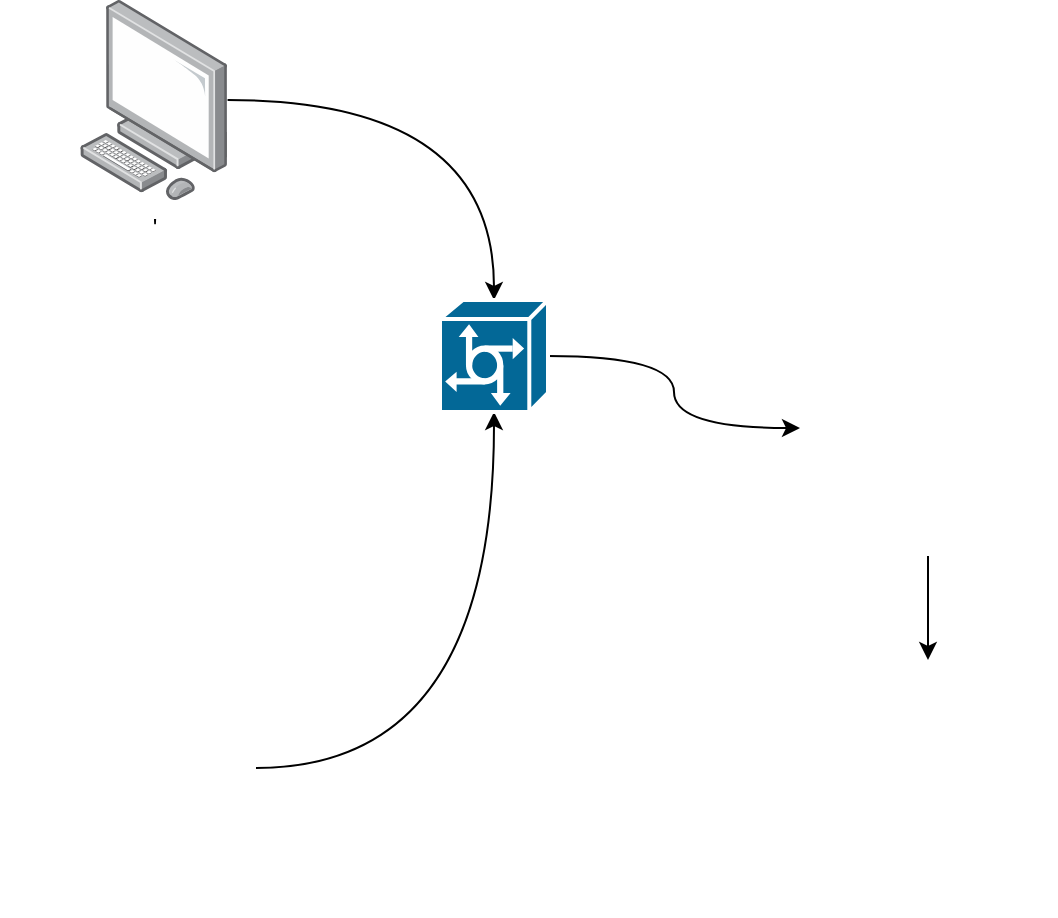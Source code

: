<mxfile version="12.5.3" type="device" pages="6"><diagram id="4cpZPjGZq3TiAyezi-cr" name="Application"><mxGraphModel dx="1111" dy="939" grid="1" gridSize="10" guides="1" tooltips="1" connect="1" arrows="1" fold="1" page="1" pageScale="1" pageWidth="1100" pageHeight="850" math="0" shadow="0"><root><mxCell id="0"/><mxCell id="1" parent="0"/><mxCell id="kMudL8b2h6CHNtcrSZ89-3" value="" style="shape=image;html=1;verticalAlign=top;verticalLabelPosition=bottom;labelBackgroundColor=#ffffff;imageAspect=0;aspect=fixed;image=https://cdn2.iconfinder.com/data/icons/space-82/64/space-rover-1-128.png" parent="1" vertex="1"><mxGeometry x="660" y="480.0" width="128" height="128" as="geometry"/></mxCell><mxCell id="kMudL8b2h6CHNtcrSZ89-4" value="" style="shape=image;html=1;verticalAlign=top;verticalLabelPosition=bottom;labelBackgroundColor=#ffffff;imageAspect=0;aspect=fixed;image=https://cdn3.iconfinder.com/data/icons/electronic-devices-vol-1-1/36/chip_circuit_ic_microchip_microprocessor_semiconductor_integratedcircuit-128.png" parent="1" vertex="1"><mxGeometry x="660" y="300" width="128" height="128" as="geometry"/></mxCell><mxCell id="kMudL8b2h6CHNtcrSZ89-5" value="'" style="points=[];aspect=fixed;html=1;align=center;shadow=0;dashed=0;image;image=img/lib/allied_telesis/computer_and_terminals/Personal_Computer.svg;" parent="1" vertex="1"><mxGeometry x="300" y="150" width="73.79" height="100" as="geometry"/></mxCell><mxCell id="-sv8Ajw6VL4TCim2Wdfr-4" style="edgeStyle=orthogonalEdgeStyle;rounded=0;orthogonalLoop=1;jettySize=auto;html=1;exitX=1;exitY=0.5;exitDx=0;exitDy=0;entryX=0.5;entryY=1;entryDx=0;entryDy=0;entryPerimeter=0;curved=1;" edge="1" parent="1" source="kMudL8b2h6CHNtcrSZ89-7" target="-sv8Ajw6VL4TCim2Wdfr-3"><mxGeometry relative="1" as="geometry"/></mxCell><mxCell id="kMudL8b2h6CHNtcrSZ89-7" value="" style="shape=image;html=1;verticalAlign=top;verticalLabelPosition=bottom;labelBackgroundColor=#ffffff;imageAspect=0;aspect=fixed;image=https://cdn2.iconfinder.com/data/icons/Mobile_Device_Icons_by_pierocksmysocks/Mobile%20Device%20Icons%20128/HP%20Ipaq%20211.png" parent="1" vertex="1"><mxGeometry x="260" y="470" width="128" height="128" as="geometry"/></mxCell><mxCell id="kMudL8b2h6CHNtcrSZ89-13" value="" style="edgeStyle=orthogonalEdgeStyle;endArrow=classic;html=1;entryX=0.5;entryY=0;entryDx=0;entryDy=0;curved=1;entryPerimeter=0;" parent="1" source="kMudL8b2h6CHNtcrSZ89-5" target="-sv8Ajw6VL4TCim2Wdfr-3" edge="1"><mxGeometry width="50" height="50" relative="1" as="geometry"><mxPoint x="470" y="253.29" as="sourcePoint"/><mxPoint x="610" y="211.29" as="targetPoint"/></mxGeometry></mxCell><mxCell id="kMudL8b2h6CHNtcrSZ89-20" value="" style="endArrow=classic;html=1;exitX=0.5;exitY=1;exitDx=0;exitDy=0;" parent="1" source="kMudL8b2h6CHNtcrSZ89-4" target="kMudL8b2h6CHNtcrSZ89-3" edge="1"><mxGeometry width="50" height="50" relative="1" as="geometry"><mxPoint x="980" y="503.29" as="sourcePoint"/><mxPoint x="1030" y="453.29" as="targetPoint"/></mxGeometry></mxCell><mxCell id="-sv8Ajw6VL4TCim2Wdfr-5" style="edgeStyle=orthogonalEdgeStyle;curved=1;rounded=0;orthogonalLoop=1;jettySize=auto;html=1;exitX=1;exitY=0.5;exitDx=0;exitDy=0;exitPerimeter=0;entryX=0;entryY=0.5;entryDx=0;entryDy=0;" edge="1" parent="1" source="-sv8Ajw6VL4TCim2Wdfr-3" target="kMudL8b2h6CHNtcrSZ89-4"><mxGeometry relative="1" as="geometry"/></mxCell><mxCell id="-sv8Ajw6VL4TCim2Wdfr-3" value="" style="shape=mxgraph.cisco.servers.communications_server;html=1;dashed=0;fillColor=#036897;strokeColor=#ffffff;strokeWidth=2;verticalLabelPosition=bottom;verticalAlign=top" vertex="1" parent="1"><mxGeometry x="480" y="300" width="54" height="56" as="geometry"/></mxCell></root></mxGraphModel></diagram><diagram id="SfC-1FWrkXJh3bf3Yesm" name="Firmware Relation"><mxGraphModel dx="778" dy="657" grid="1" gridSize="10" guides="1" tooltips="1" connect="1" arrows="1" fold="1" page="1" pageScale="1" pageWidth="1100" pageHeight="850" math="0" shadow="0"><root><mxCell id="MqbavZVB2ifc53KsDoMr-0"/><mxCell id="MqbavZVB2ifc53KsDoMr-1" parent="MqbavZVB2ifc53KsDoMr-0"/><mxCell id="MqbavZVB2ifc53KsDoMr-4" style="edgeStyle=orthogonalEdgeStyle;rounded=0;orthogonalLoop=1;jettySize=auto;html=1;exitX=0.5;exitY=1;exitDx=0;exitDy=0;entryX=0.5;entryY=0;entryDx=0;entryDy=0;" parent="MqbavZVB2ifc53KsDoMr-1" source="MqbavZVB2ifc53KsDoMr-2" target="MqbavZVB2ifc53KsDoMr-3" edge="1"><mxGeometry relative="1" as="geometry"/></mxCell><mxCell id="MqbavZVB2ifc53KsDoMr-2" value="Rover_Server" style="rounded=1;whiteSpace=wrap;html=1;fillColor=#dae8fc;strokeColor=#6c8ebf;gradientColor=#ffffff;" parent="MqbavZVB2ifc53KsDoMr-1" vertex="1"><mxGeometry x="490" y="240" width="120" height="60" as="geometry"/></mxCell><mxCell id="MqbavZVB2ifc53KsDoMr-7" style="edgeStyle=orthogonalEdgeStyle;rounded=0;orthogonalLoop=1;jettySize=auto;html=1;exitX=0;exitY=0.75;exitDx=0;exitDy=0;entryX=0.5;entryY=0;entryDx=0;entryDy=0;curved=1;" parent="MqbavZVB2ifc53KsDoMr-1" source="MqbavZVB2ifc53KsDoMr-3" target="MqbavZVB2ifc53KsDoMr-5" edge="1"><mxGeometry relative="1" as="geometry"/></mxCell><mxCell id="MqbavZVB2ifc53KsDoMr-8" style="edgeStyle=orthogonalEdgeStyle;rounded=0;orthogonalLoop=1;jettySize=auto;html=1;exitX=1;exitY=0.75;exitDx=0;exitDy=0;curved=1;" parent="MqbavZVB2ifc53KsDoMr-1" source="MqbavZVB2ifc53KsDoMr-3" target="MqbavZVB2ifc53KsDoMr-6" edge="1"><mxGeometry relative="1" as="geometry"/></mxCell><mxCell id="MqbavZVB2ifc53KsDoMr-3" value="Rover_Manager" style="rounded=1;whiteSpace=wrap;html=1;fillColor=#d5e8d4;strokeColor=#82b366;gradientColor=#ffffff;" parent="MqbavZVB2ifc53KsDoMr-1" vertex="1"><mxGeometry x="490" y="370" width="120" height="60" as="geometry"/></mxCell><mxCell id="MqbavZVB2ifc53KsDoMr-5" value="Rover_Motor_Control" style="rounded=1;whiteSpace=wrap;html=1;fillColor=#f8cecc;strokeColor=#b85450;gradientColor=#ffffff;" parent="MqbavZVB2ifc53KsDoMr-1" vertex="1"><mxGeometry x="300" y="530" width="120" height="60" as="geometry"/></mxCell><mxCell id="MqbavZVB2ifc53KsDoMr-6" value="Rover_Servo_Control" style="rounded=1;whiteSpace=wrap;html=1;fillColor=#e1d5e7;strokeColor=#9673a6;gradientColor=#ffffff;" parent="MqbavZVB2ifc53KsDoMr-1" vertex="1"><mxGeometry x="700" y="530" width="120" height="60" as="geometry"/></mxCell><mxCell id="MqbavZVB2ifc53KsDoMr-11" style="edgeStyle=orthogonalEdgeStyle;rounded=0;orthogonalLoop=1;jettySize=auto;html=1;exitX=1;exitY=0;exitDx=0;exitDy=0;entryX=0.5;entryY=0;entryDx=0;entryDy=0;curved=1;" parent="MqbavZVB2ifc53KsDoMr-1" source="MqbavZVB2ifc53KsDoMr-9" target="MqbavZVB2ifc53KsDoMr-2" edge="1"><mxGeometry relative="1" as="geometry"/></mxCell><mxCell id="MqbavZVB2ifc53KsDoMr-9" value="" style="shape=image;html=1;verticalAlign=top;verticalLabelPosition=bottom;labelBackgroundColor=#ffffff;imageAspect=0;aspect=fixed;image=https://cdn1.iconfinder.com/data/icons/science-technology-outline-24-px/24/Electrical_plug_plug_plug_connector_plug_in_power_plug-128.png;direction=east;rotation=45;" parent="MqbavZVB2ifc53KsDoMr-1" vertex="1"><mxGeometry x="230" y="120" width="128" height="128" as="geometry"/></mxCell><mxCell id="MqbavZVB2ifc53KsDoMr-12" value="Connection Socket" style="text;html=1;strokeColor=none;fillColor=none;align=center;verticalAlign=middle;whiteSpace=wrap;rounded=0;" parent="MqbavZVB2ifc53KsDoMr-1" vertex="1"><mxGeometry x="223.5" y="90" width="141" height="40" as="geometry"/></mxCell></root></mxGraphModel></diagram><diagram id="846ZEzexgVYHyn_lwq5N" name="Launch System Relation"><mxGraphModel dx="778" dy="691" grid="1" gridSize="10" guides="1" tooltips="1" connect="1" arrows="1" fold="1" page="1" pageScale="1" pageWidth="1100" pageHeight="850" math="0" shadow="0"><root><mxCell id="swJ0Np1b-310WIUzsD30-0"/><mxCell id="swJ0Np1b-310WIUzsD30-1" parent="swJ0Np1b-310WIUzsD30-0"/><mxCell id="swJ0Np1b-310WIUzsD30-9" style="edgeStyle=orthogonalEdgeStyle;rounded=0;orthogonalLoop=1;jettySize=auto;html=1;exitX=0.25;exitY=1;exitDx=0;exitDy=0;entryX=0.5;entryY=0;entryDx=0;entryDy=0;curved=1;" edge="1" parent="swJ0Np1b-310WIUzsD30-1" source="swJ0Np1b-310WIUzsD30-2" target="swJ0Np1b-310WIUzsD30-5"><mxGeometry relative="1" as="geometry"/></mxCell><mxCell id="swJ0Np1b-310WIUzsD30-10" style="edgeStyle=orthogonalEdgeStyle;rounded=0;orthogonalLoop=1;jettySize=auto;html=1;exitX=0.75;exitY=1;exitDx=0;exitDy=0;entryX=0.5;entryY=0;entryDx=0;entryDy=0;curved=1;" edge="1" parent="swJ0Np1b-310WIUzsD30-1" source="swJ0Np1b-310WIUzsD30-2" target="swJ0Np1b-310WIUzsD30-6"><mxGeometry relative="1" as="geometry"/></mxCell><mxCell id="swJ0Np1b-310WIUzsD30-11" style="edgeStyle=orthogonalEdgeStyle;rounded=0;orthogonalLoop=1;jettySize=auto;html=1;exitX=1;exitY=0.75;exitDx=0;exitDy=0;entryX=0.5;entryY=0;entryDx=0;entryDy=0;curved=1;" edge="1" parent="swJ0Np1b-310WIUzsD30-1" source="swJ0Np1b-310WIUzsD30-2" target="swJ0Np1b-310WIUzsD30-7"><mxGeometry relative="1" as="geometry"/></mxCell><mxCell id="swJ0Np1b-310WIUzsD30-12" style="edgeStyle=orthogonalEdgeStyle;rounded=0;orthogonalLoop=1;jettySize=auto;html=1;exitX=0;exitY=0.75;exitDx=0;exitDy=0;entryX=0.5;entryY=0;entryDx=0;entryDy=0;curved=1;" edge="1" parent="swJ0Np1b-310WIUzsD30-1" source="swJ0Np1b-310WIUzsD30-2" target="swJ0Np1b-310WIUzsD30-4"><mxGeometry relative="1" as="geometry"/></mxCell><mxCell id="swJ0Np1b-310WIUzsD30-2" value="rover_launch" style="rounded=1;whiteSpace=wrap;html=1;fillColor=#60a917;strokeColor=#2D7600;fontColor=#ffffff;gradientColor=#ffffff;" vertex="1" parent="swJ0Np1b-310WIUzsD30-1"><mxGeometry x="360" y="150" width="120" height="60" as="geometry"/></mxCell><mxCell id="swJ0Np1b-310WIUzsD30-4" value="rover_motor_control" style="rounded=1;whiteSpace=wrap;html=1;fillColor=#aa00ff;strokeColor=#7700CC;fontColor=#ffffff;gradientColor=#ffffff;" vertex="1" parent="swJ0Np1b-310WIUzsD30-1"><mxGeometry x="110" y="310" width="120" height="60" as="geometry"/></mxCell><mxCell id="swJ0Np1b-310WIUzsD30-5" value="rover_servo_control" style="rounded=1;whiteSpace=wrap;html=1;fillColor=#1ba1e2;strokeColor=#006EAF;fontColor=#ffffff;gradientColor=#ffffff;" vertex="1" parent="swJ0Np1b-310WIUzsD30-1"><mxGeometry x="280" y="310" width="120" height="60" as="geometry"/></mxCell><mxCell id="swJ0Np1b-310WIUzsD30-6" value="rover_manager" style="rounded=1;whiteSpace=wrap;html=1;fillColor=#0050ef;strokeColor=#001DBC;fontColor=#ffffff;gradientColor=#ffffff;" vertex="1" parent="swJ0Np1b-310WIUzsD30-1"><mxGeometry x="450" y="310" width="120" height="60" as="geometry"/></mxCell><mxCell id="swJ0Np1b-310WIUzsD30-7" value="rover_server" style="rounded=1;whiteSpace=wrap;html=1;fillColor=#008a00;strokeColor=#005700;fontColor=#ffffff;gradientColor=#ffffff;" vertex="1" parent="swJ0Np1b-310WIUzsD30-1"><mxGeometry x="620" y="310" width="120" height="60" as="geometry"/></mxCell><mxCell id="swJ0Np1b-310WIUzsD30-13" value="1" style="text;html=1;strokeColor=none;fillColor=none;align=center;verticalAlign=middle;whiteSpace=wrap;rounded=0;" vertex="1" parent="swJ0Np1b-310WIUzsD30-1"><mxGeometry x="300" y="170" width="40" height="20" as="geometry"/></mxCell><mxCell id="swJ0Np1b-310WIUzsD30-14" value="2" style="text;html=1;strokeColor=none;fillColor=none;align=center;verticalAlign=middle;whiteSpace=wrap;rounded=0;" vertex="1" parent="swJ0Np1b-310WIUzsD30-1"><mxGeometry x="340" y="230" width="40" height="20" as="geometry"/></mxCell><mxCell id="swJ0Np1b-310WIUzsD30-15" value="3" style="text;html=1;strokeColor=none;fillColor=none;align=center;verticalAlign=middle;whiteSpace=wrap;rounded=0;" vertex="1" parent="swJ0Np1b-310WIUzsD30-1"><mxGeometry x="450" y="230" width="40" height="20" as="geometry"/></mxCell><mxCell id="swJ0Np1b-310WIUzsD30-16" value="4" style="text;html=1;strokeColor=none;fillColor=none;align=center;verticalAlign=middle;whiteSpace=wrap;rounded=0;" vertex="1" parent="swJ0Np1b-310WIUzsD30-1"><mxGeometry x="500" y="170" width="40" height="20" as="geometry"/></mxCell><mxCell id="swJ0Np1b-310WIUzsD30-17" value="&lt;h1&gt;Launch&lt;/h1&gt;&lt;p&gt;The numbers represent launch order&lt;/p&gt;" style="text;html=1;strokeColor=none;fillColor=none;spacing=5;spacingTop=-20;whiteSpace=wrap;overflow=hidden;rounded=0;" vertex="1" parent="swJ0Np1b-310WIUzsD30-1"><mxGeometry x="90" y="30" width="190" height="120" as="geometry"/></mxCell></root></mxGraphModel></diagram><diagram id="XybCDuRAA7R08jf1_r7S" name="Unlanuch System relation"><mxGraphModel dx="778" dy="691" grid="1" gridSize="10" guides="1" tooltips="1" connect="1" arrows="1" fold="1" page="1" pageScale="1" pageWidth="1100" pageHeight="850" math="0" shadow="0"><root><mxCell id="rNasGqfBldYxt7J8_gPF-0"/><mxCell id="rNasGqfBldYxt7J8_gPF-1" parent="rNasGqfBldYxt7J8_gPF-0"/><mxCell id="WBNAUFjzzUz7pvDxt7cT-0" style="edgeStyle=orthogonalEdgeStyle;rounded=0;orthogonalLoop=1;jettySize=auto;html=1;exitX=0.25;exitY=1;exitDx=0;exitDy=0;entryX=0.5;entryY=0;entryDx=0;entryDy=0;curved=1;" edge="1" source="WBNAUFjzzUz7pvDxt7cT-4" target="WBNAUFjzzUz7pvDxt7cT-6" parent="rNasGqfBldYxt7J8_gPF-1"><mxGeometry relative="1" as="geometry"/></mxCell><mxCell id="WBNAUFjzzUz7pvDxt7cT-1" style="edgeStyle=orthogonalEdgeStyle;rounded=0;orthogonalLoop=1;jettySize=auto;html=1;exitX=0.75;exitY=1;exitDx=0;exitDy=0;entryX=0.5;entryY=0;entryDx=0;entryDy=0;curved=1;" edge="1" source="WBNAUFjzzUz7pvDxt7cT-4" target="WBNAUFjzzUz7pvDxt7cT-7" parent="rNasGqfBldYxt7J8_gPF-1"><mxGeometry relative="1" as="geometry"/></mxCell><mxCell id="WBNAUFjzzUz7pvDxt7cT-2" style="edgeStyle=orthogonalEdgeStyle;rounded=0;orthogonalLoop=1;jettySize=auto;html=1;exitX=1;exitY=0.75;exitDx=0;exitDy=0;entryX=0.5;entryY=0;entryDx=0;entryDy=0;curved=1;" edge="1" source="WBNAUFjzzUz7pvDxt7cT-4" target="WBNAUFjzzUz7pvDxt7cT-8" parent="rNasGqfBldYxt7J8_gPF-1"><mxGeometry relative="1" as="geometry"/></mxCell><mxCell id="WBNAUFjzzUz7pvDxt7cT-3" style="edgeStyle=orthogonalEdgeStyle;rounded=0;orthogonalLoop=1;jettySize=auto;html=1;exitX=0;exitY=0.75;exitDx=0;exitDy=0;entryX=0.5;entryY=0;entryDx=0;entryDy=0;curved=1;" edge="1" source="WBNAUFjzzUz7pvDxt7cT-4" target="WBNAUFjzzUz7pvDxt7cT-5" parent="rNasGqfBldYxt7J8_gPF-1"><mxGeometry relative="1" as="geometry"/></mxCell><mxCell id="WBNAUFjzzUz7pvDxt7cT-4" value="rover_unlaunch" style="rounded=1;whiteSpace=wrap;html=1;fillColor=#60a917;strokeColor=#2D7600;fontColor=#ffffff;gradientColor=#ffffff;" vertex="1" parent="rNasGqfBldYxt7J8_gPF-1"><mxGeometry x="360" y="210" width="120" height="60" as="geometry"/></mxCell><mxCell id="WBNAUFjzzUz7pvDxt7cT-5" value="rover_motor_control" style="rounded=1;whiteSpace=wrap;html=1;fillColor=#aa00ff;strokeColor=#7700CC;fontColor=#ffffff;gradientColor=#ffffff;" vertex="1" parent="rNasGqfBldYxt7J8_gPF-1"><mxGeometry x="110" y="370" width="120" height="60" as="geometry"/></mxCell><mxCell id="WBNAUFjzzUz7pvDxt7cT-6" value="rover_servo_control" style="rounded=1;whiteSpace=wrap;html=1;fillColor=#1ba1e2;strokeColor=#006EAF;fontColor=#ffffff;gradientColor=#ffffff;" vertex="1" parent="rNasGqfBldYxt7J8_gPF-1"><mxGeometry x="280" y="370" width="120" height="60" as="geometry"/></mxCell><mxCell id="WBNAUFjzzUz7pvDxt7cT-7" value="rover_manager" style="rounded=1;whiteSpace=wrap;html=1;fillColor=#0050ef;strokeColor=#001DBC;fontColor=#ffffff;gradientColor=#ffffff;" vertex="1" parent="rNasGqfBldYxt7J8_gPF-1"><mxGeometry x="450" y="370" width="120" height="60" as="geometry"/></mxCell><mxCell id="WBNAUFjzzUz7pvDxt7cT-8" value="rover_server" style="rounded=1;whiteSpace=wrap;html=1;fillColor=#008a00;strokeColor=#005700;fontColor=#ffffff;gradientColor=#ffffff;" vertex="1" parent="rNasGqfBldYxt7J8_gPF-1"><mxGeometry x="620" y="370" width="120" height="60" as="geometry"/></mxCell><mxCell id="WBNAUFjzzUz7pvDxt7cT-9" value="1" style="text;html=1;strokeColor=none;fillColor=none;align=center;verticalAlign=middle;whiteSpace=wrap;rounded=0;" vertex="1" parent="rNasGqfBldYxt7J8_gPF-1"><mxGeometry x="300" y="230" width="40" height="20" as="geometry"/></mxCell><mxCell id="WBNAUFjzzUz7pvDxt7cT-10" value="2" style="text;html=1;strokeColor=none;fillColor=none;align=center;verticalAlign=middle;whiteSpace=wrap;rounded=0;" vertex="1" parent="rNasGqfBldYxt7J8_gPF-1"><mxGeometry x="340" y="290" width="40" height="20" as="geometry"/></mxCell><mxCell id="WBNAUFjzzUz7pvDxt7cT-11" value="3" style="text;html=1;strokeColor=none;fillColor=none;align=center;verticalAlign=middle;whiteSpace=wrap;rounded=0;" vertex="1" parent="rNasGqfBldYxt7J8_gPF-1"><mxGeometry x="450" y="290" width="40" height="20" as="geometry"/></mxCell><mxCell id="WBNAUFjzzUz7pvDxt7cT-12" value="4" style="text;html=1;strokeColor=none;fillColor=none;align=center;verticalAlign=middle;whiteSpace=wrap;rounded=0;" vertex="1" parent="rNasGqfBldYxt7J8_gPF-1"><mxGeometry x="500" y="230" width="40" height="20" as="geometry"/></mxCell><mxCell id="WBNAUFjzzUz7pvDxt7cT-13" value="&lt;h1&gt;Unlaunch&lt;/h1&gt;&lt;p&gt;The numbers represent unlaunch order&lt;/p&gt;" style="text;html=1;strokeColor=none;fillColor=none;spacing=5;spacingTop=-20;whiteSpace=wrap;overflow=hidden;rounded=0;" vertex="1" parent="rNasGqfBldYxt7J8_gPF-1"><mxGeometry x="90" y="90" width="190" height="120" as="geometry"/></mxCell></root></mxGraphModel></diagram><diagram id="I3aUJKuN7oxw_ZxVrlTf" name="Manager relation"><mxGraphModel dx="778" dy="691" grid="1" gridSize="10" guides="1" tooltips="1" connect="1" arrows="1" fold="1" page="1" pageScale="1" pageWidth="1100" pageHeight="850" math="0" shadow="0"><root><mxCell id="GF68hpaA_ZAmLrn9rNeO-0"/><mxCell id="GF68hpaA_ZAmLrn9rNeO-1" parent="GF68hpaA_ZAmLrn9rNeO-0"/><mxCell id="GF68hpaA_ZAmLrn9rNeO-6" style="edgeStyle=orthogonalEdgeStyle;curved=1;rounded=0;orthogonalLoop=1;jettySize=auto;html=1;exitX=0.5;exitY=0;exitDx=0;exitDy=0;entryX=0.5;entryY=1;entryDx=0;entryDy=0;" edge="1" parent="GF68hpaA_ZAmLrn9rNeO-1" source="GF68hpaA_ZAmLrn9rNeO-2" target="GF68hpaA_ZAmLrn9rNeO-4"><mxGeometry relative="1" as="geometry"/></mxCell><mxCell id="GF68hpaA_ZAmLrn9rNeO-10" style="edgeStyle=orthogonalEdgeStyle;curved=1;rounded=0;orthogonalLoop=1;jettySize=auto;html=1;exitX=0.5;exitY=1;exitDx=0;exitDy=0;entryX=0.5;entryY=0;entryDx=0;entryDy=0;" edge="1" parent="GF68hpaA_ZAmLrn9rNeO-1" source="GF68hpaA_ZAmLrn9rNeO-2" target="GF68hpaA_ZAmLrn9rNeO-8"><mxGeometry relative="1" as="geometry"/></mxCell><mxCell id="GF68hpaA_ZAmLrn9rNeO-11" style="edgeStyle=orthogonalEdgeStyle;curved=1;rounded=0;orthogonalLoop=1;jettySize=auto;html=1;exitX=1;exitY=0.5;exitDx=0;exitDy=0;entryX=0.5;entryY=0;entryDx=0;entryDy=0;" edge="1" parent="GF68hpaA_ZAmLrn9rNeO-1" source="GF68hpaA_ZAmLrn9rNeO-2" target="GF68hpaA_ZAmLrn9rNeO-9"><mxGeometry relative="1" as="geometry"/></mxCell><mxCell id="GF68hpaA_ZAmLrn9rNeO-17" style="edgeStyle=orthogonalEdgeStyle;curved=1;rounded=0;orthogonalLoop=1;jettySize=auto;html=1;exitX=0;exitY=0.5;exitDx=0;exitDy=0;entryX=1;entryY=0.5;entryDx=0;entryDy=0;" edge="1" parent="GF68hpaA_ZAmLrn9rNeO-1" source="GF68hpaA_ZAmLrn9rNeO-2" target="GF68hpaA_ZAmLrn9rNeO-16"><mxGeometry relative="1" as="geometry"/></mxCell><mxCell id="GF68hpaA_ZAmLrn9rNeO-2" value="rover_manager" style="rounded=1;whiteSpace=wrap;html=1;gradientColor=#d5739d;fillColor=#e6d0de;strokeColor=#996185;" vertex="1" parent="GF68hpaA_ZAmLrn9rNeO-1"><mxGeometry x="320" y="300" width="120" height="60" as="geometry"/></mxCell><mxCell id="GF68hpaA_ZAmLrn9rNeO-3" value="Shared Memory" style="rounded=0;whiteSpace=wrap;html=1;gradientColor=#97d077;fillColor=#d5e8d4;strokeColor=#82b366;" vertex="1" parent="GF68hpaA_ZAmLrn9rNeO-1"><mxGeometry x="170" y="410" width="120" height="60" as="geometry"/></mxCell><mxCell id="GF68hpaA_ZAmLrn9rNeO-4" value="Queue Buffer" style="rounded=0;whiteSpace=wrap;html=1;gradientColor=#ea6b66;fillColor=#f8cecc;strokeColor=#b85450;" vertex="1" parent="GF68hpaA_ZAmLrn9rNeO-1"><mxGeometry x="320" y="160" width="120" height="60" as="geometry"/></mxCell><mxCell id="GF68hpaA_ZAmLrn9rNeO-12" style="edgeStyle=orthogonalEdgeStyle;curved=1;rounded=0;orthogonalLoop=1;jettySize=auto;html=1;exitX=0.5;exitY=1;exitDx=0;exitDy=0;entryX=0.75;entryY=1;entryDx=0;entryDy=0;" edge="1" parent="GF68hpaA_ZAmLrn9rNeO-1" source="GF68hpaA_ZAmLrn9rNeO-8" target="GF68hpaA_ZAmLrn9rNeO-3"><mxGeometry relative="1" as="geometry"/></mxCell><mxCell id="GF68hpaA_ZAmLrn9rNeO-8" value="rover_motor_control" style="rounded=1;whiteSpace=wrap;html=1;gradientColor=#7ea6e0;fillColor=#dae8fc;strokeColor=#6c8ebf;" vertex="1" parent="GF68hpaA_ZAmLrn9rNeO-1"><mxGeometry x="390" y="490" width="120" height="60" as="geometry"/></mxCell><mxCell id="GF68hpaA_ZAmLrn9rNeO-13" style="edgeStyle=orthogonalEdgeStyle;curved=1;rounded=0;orthogonalLoop=1;jettySize=auto;html=1;exitX=0.5;exitY=1;exitDx=0;exitDy=0;entryX=0.308;entryY=1.033;entryDx=0;entryDy=0;entryPerimeter=0;" edge="1" parent="GF68hpaA_ZAmLrn9rNeO-1" source="GF68hpaA_ZAmLrn9rNeO-9" target="GF68hpaA_ZAmLrn9rNeO-3"><mxGeometry relative="1" as="geometry"><Array as="points"><mxPoint x="630" y="650"/><mxPoint x="207" y="650"/></Array></mxGeometry></mxCell><mxCell id="GF68hpaA_ZAmLrn9rNeO-9" value="rover_server_control" style="rounded=1;whiteSpace=wrap;html=1;gradientColor=#b3b3b3;fillColor=#f5f5f5;strokeColor=#666666;" vertex="1" parent="GF68hpaA_ZAmLrn9rNeO-1"><mxGeometry x="570" y="490" width="120" height="60" as="geometry"/></mxCell><mxCell id="GF68hpaA_ZAmLrn9rNeO-14" value="Receive buffer from queue&amp;nbsp;" style="text;html=1;strokeColor=none;fillColor=none;align=center;verticalAlign=middle;whiteSpace=wrap;rounded=0;" vertex="1" parent="GF68hpaA_ZAmLrn9rNeO-1"><mxGeometry x="350" y="250" width="220" height="20" as="geometry"/></mxCell><mxCell id="GF68hpaA_ZAmLrn9rNeO-18" style="edgeStyle=orthogonalEdgeStyle;curved=1;rounded=0;orthogonalLoop=1;jettySize=auto;html=1;exitX=0.5;exitY=1;exitDx=0;exitDy=0;entryX=0.5;entryY=0;entryDx=0;entryDy=0;" edge="1" parent="GF68hpaA_ZAmLrn9rNeO-1" source="GF68hpaA_ZAmLrn9rNeO-16" target="GF68hpaA_ZAmLrn9rNeO-3"><mxGeometry relative="1" as="geometry"/></mxCell><mxCell id="GF68hpaA_ZAmLrn9rNeO-16" value="Parse ID" style="shape=process;whiteSpace=wrap;html=1;backgroundOutline=1;gradientColor=#ffa500;fillColor=#ffcd28;strokeColor=#d79b00;" vertex="1" parent="GF68hpaA_ZAmLrn9rNeO-1"><mxGeometry x="170" y="300" width="120" height="60" as="geometry"/></mxCell><mxCell id="GF68hpaA_ZAmLrn9rNeO-20" value="emit signal to allow process reads&amp;nbsp;its data" style="text;html=1;strokeColor=none;fillColor=none;align=center;verticalAlign=middle;whiteSpace=wrap;rounded=0;" vertex="1" parent="GF68hpaA_ZAmLrn9rNeO-1"><mxGeometry x="410" y="370" width="170" height="20" as="geometry"/></mxCell><mxCell id="GF68hpaA_ZAmLrn9rNeO-21" value="Read its data&amp;nbsp;" style="text;html=1;strokeColor=none;fillColor=none;align=center;verticalAlign=middle;whiteSpace=wrap;rounded=0;" vertex="1" parent="GF68hpaA_ZAmLrn9rNeO-1"><mxGeometry x="400" y="600" width="130" height="20" as="geometry"/></mxCell><mxCell id="GF68hpaA_ZAmLrn9rNeO-22" value="Write Data&amp;nbsp;" style="text;html=1;strokeColor=none;fillColor=none;align=center;verticalAlign=middle;whiteSpace=wrap;rounded=0;" vertex="1" parent="GF68hpaA_ZAmLrn9rNeO-1"><mxGeometry x="130" y="370" width="110" height="20" as="geometry"/></mxCell></root></mxGraphModel></diagram><diagram id="QnieUpNstMrWmHthSKme" name="Control Process"><mxGraphModel dx="778" dy="691" grid="1" gridSize="10" guides="1" tooltips="1" connect="1" arrows="1" fold="1" page="1" pageScale="1" pageWidth="1100" pageHeight="850" math="0" shadow="0"><root><mxCell id="rVTS6HOu7QguxV5mgUY7-0"/><mxCell id="rVTS6HOu7QguxV5mgUY7-1" parent="rVTS6HOu7QguxV5mgUY7-0"/><mxCell id="rVTS6HOu7QguxV5mgUY7-16" style="edgeStyle=orthogonalEdgeStyle;curved=1;rounded=0;orthogonalLoop=1;jettySize=auto;html=1;exitX=1;exitY=0.5;exitDx=0;exitDy=0;entryX=0.5;entryY=0;entryDx=0;entryDy=0;" edge="1" parent="rVTS6HOu7QguxV5mgUY7-1" source="rVTS6HOu7QguxV5mgUY7-14" target="rVTS6HOu7QguxV5mgUY7-15"><mxGeometry relative="1" as="geometry"/></mxCell><mxCell id="rVTS6HOu7QguxV5mgUY7-21" style="edgeStyle=orthogonalEdgeStyle;curved=1;rounded=0;orthogonalLoop=1;jettySize=auto;html=1;exitX=0.5;exitY=1;exitDx=0;exitDy=0;entryX=0.5;entryY=0;entryDx=0;entryDy=0;" edge="1" parent="rVTS6HOu7QguxV5mgUY7-1" source="rVTS6HOu7QguxV5mgUY7-14" target="rVTS6HOu7QguxV5mgUY7-20"><mxGeometry relative="1" as="geometry"/></mxCell><mxCell id="rVTS6HOu7QguxV5mgUY7-14" value="Received Signal?" style="rhombus;whiteSpace=wrap;html=1;gradientColor=#ffd966;fillColor=#fff2cc;strokeColor=#d6b656;" vertex="1" parent="rVTS6HOu7QguxV5mgUY7-1"><mxGeometry x="260" y="230" width="170" height="90" as="geometry"/></mxCell><mxCell id="rVTS6HOu7QguxV5mgUY7-15" value="Pause" style="shape=process;whiteSpace=wrap;html=1;backgroundOutline=1;gradientColor=#d5739d;fillColor=#e6d0de;strokeColor=#996185;" vertex="1" parent="rVTS6HOu7QguxV5mgUY7-1"><mxGeometry x="490" y="350" width="120" height="60" as="geometry"/></mxCell><mxCell id="rVTS6HOu7QguxV5mgUY7-17" value="No" style="text;html=1;strokeColor=none;fillColor=none;align=center;verticalAlign=middle;whiteSpace=wrap;rounded=0;" vertex="1" parent="rVTS6HOu7QguxV5mgUY7-1"><mxGeometry x="460" y="250" width="40" height="20" as="geometry"/></mxCell><mxCell id="rVTS6HOu7QguxV5mgUY7-24" style="edgeStyle=orthogonalEdgeStyle;curved=1;rounded=0;orthogonalLoop=1;jettySize=auto;html=1;exitX=0.5;exitY=1;exitDx=0;exitDy=0;entryX=0.5;entryY=0;entryDx=0;entryDy=0;" edge="1" parent="rVTS6HOu7QguxV5mgUY7-1" source="rVTS6HOu7QguxV5mgUY7-20" target="rVTS6HOu7QguxV5mgUY7-23"><mxGeometry relative="1" as="geometry"/></mxCell><mxCell id="rVTS6HOu7QguxV5mgUY7-20" value="Read Shared Memory" style="shape=process;whiteSpace=wrap;html=1;backgroundOutline=1;gradientColor=#7ea6e0;fillColor=#dae8fc;strokeColor=#6c8ebf;" vertex="1" parent="rVTS6HOu7QguxV5mgUY7-1"><mxGeometry x="285" y="360" width="120" height="60" as="geometry"/></mxCell><mxCell id="rVTS6HOu7QguxV5mgUY7-25" style="edgeStyle=orthogonalEdgeStyle;curved=1;rounded=0;orthogonalLoop=1;jettySize=auto;html=1;exitX=0;exitY=0.5;exitDx=0;exitDy=0;entryX=0;entryY=0.5;entryDx=0;entryDy=0;" edge="1" parent="rVTS6HOu7QguxV5mgUY7-1" source="rVTS6HOu7QguxV5mgUY7-23" target="rVTS6HOu7QguxV5mgUY7-14"><mxGeometry relative="1" as="geometry"><Array as="points"><mxPoint x="140" y="490"/><mxPoint x="140" y="275"/></Array></mxGeometry></mxCell><mxCell id="rVTS6HOu7QguxV5mgUY7-27" style="edgeStyle=orthogonalEdgeStyle;curved=1;rounded=0;orthogonalLoop=1;jettySize=auto;html=1;exitX=0.5;exitY=1;exitDx=0;exitDy=0;entryX=0.5;entryY=0;entryDx=0;entryDy=0;" edge="1" parent="rVTS6HOu7QguxV5mgUY7-1" source="rVTS6HOu7QguxV5mgUY7-23" target="rVTS6HOu7QguxV5mgUY7-26"><mxGeometry relative="1" as="geometry"/></mxCell><mxCell id="rVTS6HOu7QguxV5mgUY7-23" value="Apply new Data" style="shape=process;whiteSpace=wrap;html=1;backgroundOutline=1;gradientColor=#ffa500;fillColor=#ffcd28;strokeColor=#d79b00;" vertex="1" parent="rVTS6HOu7QguxV5mgUY7-1"><mxGeometry x="285" y="460" width="120" height="60" as="geometry"/></mxCell><mxCell id="rVTS6HOu7QguxV5mgUY7-26" value="End" style="ellipse;whiteSpace=wrap;html=1;aspect=fixed;gradientColor=#ea6b66;fillColor=#f8cecc;strokeColor=#b85450;" vertex="1" parent="rVTS6HOu7QguxV5mgUY7-1"><mxGeometry x="305" y="570" width="80" height="80" as="geometry"/></mxCell><mxCell id="rVTS6HOu7QguxV5mgUY7-29" style="edgeStyle=orthogonalEdgeStyle;curved=1;rounded=0;orthogonalLoop=1;jettySize=auto;html=1;exitX=0.5;exitY=1;exitDx=0;exitDy=0;entryX=0.5;entryY=0;entryDx=0;entryDy=0;" edge="1" parent="rVTS6HOu7QguxV5mgUY7-1" source="rVTS6HOu7QguxV5mgUY7-28" target="rVTS6HOu7QguxV5mgUY7-14"><mxGeometry relative="1" as="geometry"/></mxCell><mxCell id="rVTS6HOu7QguxV5mgUY7-28" value="Start" style="ellipse;whiteSpace=wrap;html=1;aspect=fixed;gradientColor=#97d077;fillColor=#d5e8d4;strokeColor=#82b366;" vertex="1" parent="rVTS6HOu7QguxV5mgUY7-1"><mxGeometry x="305" y="40" width="80" height="80" as="geometry"/></mxCell><mxCell id="rVTS6HOu7QguxV5mgUY7-35" style="edgeStyle=orthogonalEdgeStyle;curved=1;rounded=0;orthogonalLoop=1;jettySize=auto;html=1;exitX=1;exitY=0.5;exitDx=0;exitDy=0;entryX=1;entryY=0;entryDx=0;entryDy=0;" edge="1" parent="rVTS6HOu7QguxV5mgUY7-1" source="rVTS6HOu7QguxV5mgUY7-15" target="rVTS6HOu7QguxV5mgUY7-14"><mxGeometry relative="1" as="geometry"><Array as="points"><mxPoint x="690" y="380"/><mxPoint x="690" y="210"/><mxPoint x="388" y="210"/></Array></mxGeometry></mxCell><mxCell id="rVTS6HOu7QguxV5mgUY7-36" value="Yes" style="text;html=1;strokeColor=none;fillColor=none;align=center;verticalAlign=middle;whiteSpace=wrap;rounded=0;" vertex="1" parent="rVTS6HOu7QguxV5mgUY7-1"><mxGeometry x="300" y="330" width="40" height="20" as="geometry"/></mxCell></root></mxGraphModel></diagram></mxfile>